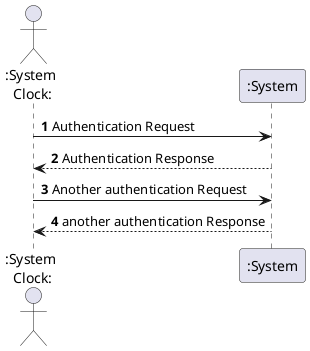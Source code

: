 @startuml

autonumber

actor ":System\n Clock:" as Clock
participant ":System" as sys

Clock -> sys: Authentication Request
sys --> Clock: Authentication Response

Clock -> sys: Another authentication Request
Clock <-- sys: another authentication Response

@enduml